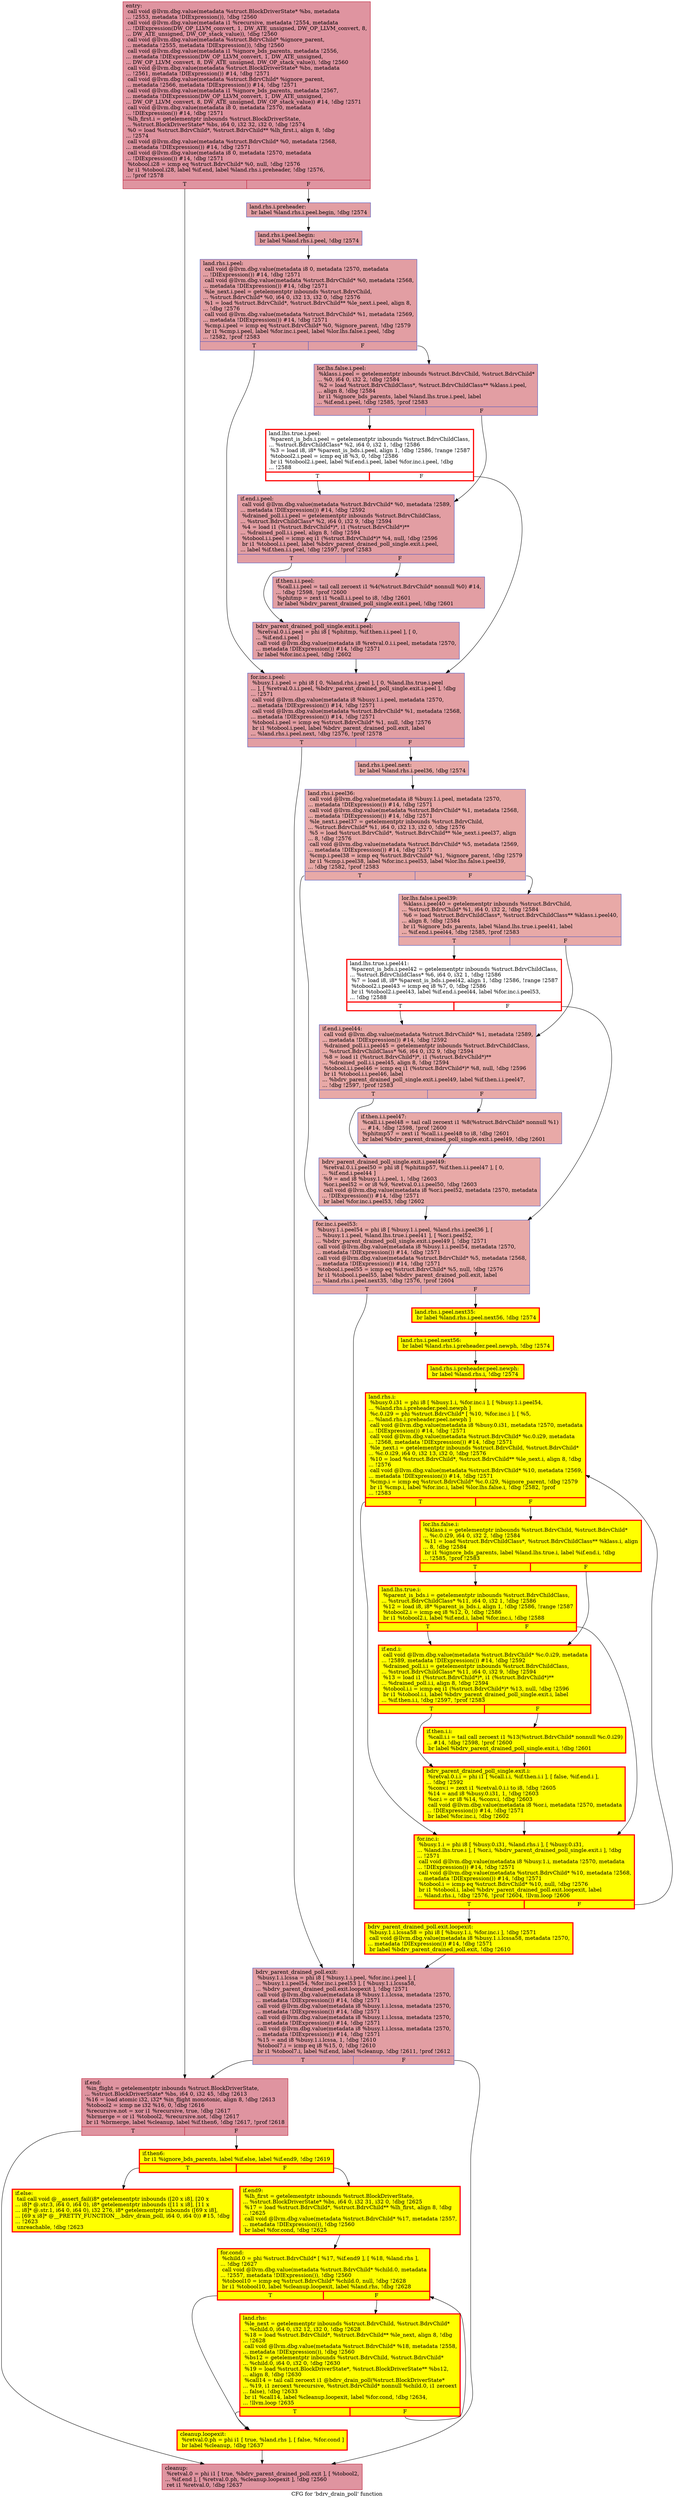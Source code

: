 digraph "CFG for 'bdrv_drain_poll' function" {
	label="CFG for 'bdrv_drain_poll' function";

	Node0x55cda42aee20 [shape=record,color="#b70d28ff", style=filled, fillcolor="#b70d2870",label="{entry:\l  call void @llvm.dbg.value(metadata %struct.BlockDriverState* %bs, metadata\l... !2553, metadata !DIExpression()), !dbg !2560\l  call void @llvm.dbg.value(metadata i1 %recursive, metadata !2554, metadata\l... !DIExpression(DW_OP_LLVM_convert, 1, DW_ATE_unsigned, DW_OP_LLVM_convert, 8,\l... DW_ATE_unsigned, DW_OP_stack_value)), !dbg !2560\l  call void @llvm.dbg.value(metadata %struct.BdrvChild* %ignore_parent,\l... metadata !2555, metadata !DIExpression()), !dbg !2560\l  call void @llvm.dbg.value(metadata i1 %ignore_bds_parents, metadata !2556,\l... metadata !DIExpression(DW_OP_LLVM_convert, 1, DW_ATE_unsigned,\l... DW_OP_LLVM_convert, 8, DW_ATE_unsigned, DW_OP_stack_value)), !dbg !2560\l  call void @llvm.dbg.value(metadata %struct.BlockDriverState* %bs, metadata\l... !2561, metadata !DIExpression()) #14, !dbg !2571\l  call void @llvm.dbg.value(metadata %struct.BdrvChild* %ignore_parent,\l... metadata !2566, metadata !DIExpression()) #14, !dbg !2571\l  call void @llvm.dbg.value(metadata i1 %ignore_bds_parents, metadata !2567,\l... metadata !DIExpression(DW_OP_LLVM_convert, 1, DW_ATE_unsigned,\l... DW_OP_LLVM_convert, 8, DW_ATE_unsigned, DW_OP_stack_value)) #14, !dbg !2571\l  call void @llvm.dbg.value(metadata i8 0, metadata !2570, metadata\l... !DIExpression()) #14, !dbg !2571\l  %lh_first.i = getelementptr inbounds %struct.BlockDriverState,\l... %struct.BlockDriverState* %bs, i64 0, i32 32, i32 0, !dbg !2574\l  %0 = load %struct.BdrvChild*, %struct.BdrvChild** %lh_first.i, align 8, !dbg\l... !2574\l  call void @llvm.dbg.value(metadata %struct.BdrvChild* %0, metadata !2568,\l... metadata !DIExpression()) #14, !dbg !2571\l  call void @llvm.dbg.value(metadata i8 0, metadata !2570, metadata\l... !DIExpression()) #14, !dbg !2571\l  %tobool.i28 = icmp eq %struct.BdrvChild* %0, null, !dbg !2576\l  br i1 %tobool.i28, label %if.end, label %land.rhs.i.preheader, !dbg !2576,\l... !prof !2578\l|{<s0>T|<s1>F}}"];
	Node0x55cda42aee20:s0 -> Node0x55cda42bbd20;
	Node0x55cda42aee20:s1 -> Node0x55cda46fb160;
	Node0x55cda46fb160 [shape=record,color="#3d50c3ff", style=filled, fillcolor="#be242e70",label="{land.rhs.i.preheader:                             \l  br label %land.rhs.i.peel.begin, !dbg !2574\l}"];
	Node0x55cda46fb160 -> Node0x55cda448f800;
	Node0x55cda448f800 [shape=record,color="#3d50c3ff", style=filled, fillcolor="#be242e70",label="{land.rhs.i.peel.begin:                            \l  br label %land.rhs.i.peel, !dbg !2574\l}"];
	Node0x55cda448f800 -> Node0x55cda45d1f10;
	Node0x55cda45d1f10 [shape=record,color="#3d50c3ff", style=filled, fillcolor="#be242e70",label="{land.rhs.i.peel:                                  \l  call void @llvm.dbg.value(metadata i8 0, metadata !2570, metadata\l... !DIExpression()) #14, !dbg !2571\l  call void @llvm.dbg.value(metadata %struct.BdrvChild* %0, metadata !2568,\l... metadata !DIExpression()) #14, !dbg !2571\l  %le_next.i.peel = getelementptr inbounds %struct.BdrvChild,\l... %struct.BdrvChild* %0, i64 0, i32 13, i32 0, !dbg !2576\l  %1 = load %struct.BdrvChild*, %struct.BdrvChild** %le_next.i.peel, align 8,\l... !dbg !2576\l  call void @llvm.dbg.value(metadata %struct.BdrvChild* %1, metadata !2569,\l... metadata !DIExpression()) #14, !dbg !2571\l  %cmp.i.peel = icmp eq %struct.BdrvChild* %0, %ignore_parent, !dbg !2579\l  br i1 %cmp.i.peel, label %for.inc.i.peel, label %lor.lhs.false.i.peel, !dbg\l... !2582, !prof !2583\l|{<s0>T|<s1>F}}"];
	Node0x55cda45d1f10:s0 -> Node0x55cda4414d10;
	Node0x55cda45d1f10:s1 -> Node0x55cda4710830;
	Node0x55cda4710830 [shape=record,color="#3d50c3ff", style=filled, fillcolor="#be242e70",label="{lor.lhs.false.i.peel:                             \l  %klass.i.peel = getelementptr inbounds %struct.BdrvChild, %struct.BdrvChild*\l... %0, i64 0, i32 2, !dbg !2584\l  %2 = load %struct.BdrvChildClass*, %struct.BdrvChildClass** %klass.i.peel,\l... align 8, !dbg !2584\l  br i1 %ignore_bds_parents, label %land.lhs.true.i.peel, label\l... %if.end.i.peel, !dbg !2585, !prof !2583\l|{<s0>T|<s1>F}}"];
	Node0x55cda4710830:s0 -> Node0x55cda44adb60;
	Node0x55cda4710830:s1 -> Node0x55cda4619ec0;
	Node0x55cda44adb60 [shape=record,penwidth=3.0, color="red",label="{land.lhs.true.i.peel:                             \l  %parent_is_bds.i.peel = getelementptr inbounds %struct.BdrvChildClass,\l... %struct.BdrvChildClass* %2, i64 0, i32 1, !dbg !2586\l  %3 = load i8, i8* %parent_is_bds.i.peel, align 1, !dbg !2586, !range !2587\l  %tobool2.i.peel = icmp eq i8 %3, 0, !dbg !2586\l  br i1 %tobool2.i.peel, label %if.end.i.peel, label %for.inc.i.peel, !dbg\l... !2588\l|{<s0>T|<s1>F}}"];
	Node0x55cda44adb60:s0 -> Node0x55cda4619ec0;
	Node0x55cda44adb60:s1 -> Node0x55cda4414d10;
	Node0x55cda4619ec0 [shape=record,color="#3d50c3ff", style=filled, fillcolor="#be242e70",label="{if.end.i.peel:                                    \l  call void @llvm.dbg.value(metadata %struct.BdrvChild* %0, metadata !2589,\l... metadata !DIExpression()) #14, !dbg !2592\l  %drained_poll.i.i.peel = getelementptr inbounds %struct.BdrvChildClass,\l... %struct.BdrvChildClass* %2, i64 0, i32 9, !dbg !2594\l  %4 = load i1 (%struct.BdrvChild*)*, i1 (%struct.BdrvChild*)**\l... %drained_poll.i.i.peel, align 8, !dbg !2594\l  %tobool.i.i.peel = icmp eq i1 (%struct.BdrvChild*)* %4, null, !dbg !2596\l  br i1 %tobool.i.i.peel, label %bdrv_parent_drained_poll_single.exit.i.peel,\l... label %if.then.i.i.peel, !dbg !2597, !prof !2583\l|{<s0>T|<s1>F}}"];
	Node0x55cda4619ec0:s0 -> Node0x55cda431a0f0;
	Node0x55cda4619ec0:s1 -> Node0x55cda473cc20;
	Node0x55cda473cc20 [shape=record,color="#3d50c3ff", style=filled, fillcolor="#be242e70",label="{if.then.i.i.peel:                                 \l  %call.i.i.peel = tail call zeroext i1 %4(%struct.BdrvChild* nonnull %0) #14,\l... !dbg !2598, !prof !2600\l  %phitmp = zext i1 %call.i.i.peel to i8, !dbg !2601\l  br label %bdrv_parent_drained_poll_single.exit.i.peel, !dbg !2601\l}"];
	Node0x55cda473cc20 -> Node0x55cda431a0f0;
	Node0x55cda431a0f0 [shape=record,color="#3d50c3ff", style=filled, fillcolor="#be242e70",label="{bdrv_parent_drained_poll_single.exit.i.peel:      \l  %retval.0.i.i.peel = phi i8 [ %phitmp, %if.then.i.i.peel ], [ 0,\l... %if.end.i.peel ]\l  call void @llvm.dbg.value(metadata i8 %retval.0.i.i.peel, metadata !2570,\l... metadata !DIExpression()) #14, !dbg !2571\l  br label %for.inc.i.peel, !dbg !2602\l}"];
	Node0x55cda431a0f0 -> Node0x55cda4414d10;
	Node0x55cda4414d10 [shape=record,color="#3d50c3ff", style=filled, fillcolor="#be242e70",label="{for.inc.i.peel:                                   \l  %busy.1.i.peel = phi i8 [ 0, %land.rhs.i.peel ], [ 0, %land.lhs.true.i.peel\l... ], [ %retval.0.i.i.peel, %bdrv_parent_drained_poll_single.exit.i.peel ], !dbg\l... !2571\l  call void @llvm.dbg.value(metadata i8 %busy.1.i.peel, metadata !2570,\l... metadata !DIExpression()) #14, !dbg !2571\l  call void @llvm.dbg.value(metadata %struct.BdrvChild* %1, metadata !2568,\l... metadata !DIExpression()) #14, !dbg !2571\l  %tobool.i.peel = icmp eq %struct.BdrvChild* %1, null, !dbg !2576\l  br i1 %tobool.i.peel, label %bdrv_parent_drained_poll.exit, label\l... %land.rhs.i.peel.next, !dbg !2576, !prof !2578\l|{<s0>T|<s1>F}}"];
	Node0x55cda4414d10:s0 -> Node0x55cda44a69d0;
	Node0x55cda4414d10:s1 -> Node0x55cda45d2590;
	Node0x55cda45d2590 [shape=record,color="#3d50c3ff", style=filled, fillcolor="#ca3b3770",label="{land.rhs.i.peel.next:                             \l  br label %land.rhs.i.peel36, !dbg !2574\l}"];
	Node0x55cda45d2590 -> Node0x55cda45cadc0;
	Node0x55cda45cadc0 [shape=record,color="#3d50c3ff", style=filled, fillcolor="#ca3b3770",label="{land.rhs.i.peel36:                                \l  call void @llvm.dbg.value(metadata i8 %busy.1.i.peel, metadata !2570,\l... metadata !DIExpression()) #14, !dbg !2571\l  call void @llvm.dbg.value(metadata %struct.BdrvChild* %1, metadata !2568,\l... metadata !DIExpression()) #14, !dbg !2571\l  %le_next.i.peel37 = getelementptr inbounds %struct.BdrvChild,\l... %struct.BdrvChild* %1, i64 0, i32 13, i32 0, !dbg !2576\l  %5 = load %struct.BdrvChild*, %struct.BdrvChild** %le_next.i.peel37, align\l... 8, !dbg !2576\l  call void @llvm.dbg.value(metadata %struct.BdrvChild* %5, metadata !2569,\l... metadata !DIExpression()) #14, !dbg !2571\l  %cmp.i.peel38 = icmp eq %struct.BdrvChild* %1, %ignore_parent, !dbg !2579\l  br i1 %cmp.i.peel38, label %for.inc.i.peel53, label %lor.lhs.false.i.peel39,\l... !dbg !2582, !prof !2583\l|{<s0>T|<s1>F}}"];
	Node0x55cda45cadc0:s0 -> Node0x55cda46fe960;
	Node0x55cda45cadc0:s1 -> Node0x55cda461db10;
	Node0x55cda461db10 [shape=record,color="#3d50c3ff", style=filled, fillcolor="#ca3b3770",label="{lor.lhs.false.i.peel39:                           \l  %klass.i.peel40 = getelementptr inbounds %struct.BdrvChild,\l... %struct.BdrvChild* %1, i64 0, i32 2, !dbg !2584\l  %6 = load %struct.BdrvChildClass*, %struct.BdrvChildClass** %klass.i.peel40,\l... align 8, !dbg !2584\l  br i1 %ignore_bds_parents, label %land.lhs.true.i.peel41, label\l... %if.end.i.peel44, !dbg !2585, !prof !2583\l|{<s0>T|<s1>F}}"];
	Node0x55cda461db10:s0 -> Node0x55cda46fecc0;
	Node0x55cda461db10:s1 -> Node0x55cda4419a50;
	Node0x55cda46fecc0 [shape=record,penwidth=3.0, color="red",label="{land.lhs.true.i.peel41:                           \l  %parent_is_bds.i.peel42 = getelementptr inbounds %struct.BdrvChildClass,\l... %struct.BdrvChildClass* %6, i64 0, i32 1, !dbg !2586\l  %7 = load i8, i8* %parent_is_bds.i.peel42, align 1, !dbg !2586, !range !2587\l  %tobool2.i.peel43 = icmp eq i8 %7, 0, !dbg !2586\l  br i1 %tobool2.i.peel43, label %if.end.i.peel44, label %for.inc.i.peel53,\l... !dbg !2588\l|{<s0>T|<s1>F}}"];
	Node0x55cda46fecc0:s0 -> Node0x55cda4419a50;
	Node0x55cda46fecc0:s1 -> Node0x55cda46fe960;
	Node0x55cda4419a50 [shape=record,color="#3d50c3ff", style=filled, fillcolor="#ca3b3770",label="{if.end.i.peel44:                                  \l  call void @llvm.dbg.value(metadata %struct.BdrvChild* %1, metadata !2589,\l... metadata !DIExpression()) #14, !dbg !2592\l  %drained_poll.i.i.peel45 = getelementptr inbounds %struct.BdrvChildClass,\l... %struct.BdrvChildClass* %6, i64 0, i32 9, !dbg !2594\l  %8 = load i1 (%struct.BdrvChild*)*, i1 (%struct.BdrvChild*)**\l... %drained_poll.i.i.peel45, align 8, !dbg !2594\l  %tobool.i.i.peel46 = icmp eq i1 (%struct.BdrvChild*)* %8, null, !dbg !2596\l  br i1 %tobool.i.i.peel46, label\l... %bdrv_parent_drained_poll_single.exit.i.peel49, label %if.then.i.i.peel47,\l... !dbg !2597, !prof !2583\l|{<s0>T|<s1>F}}"];
	Node0x55cda4419a50:s0 -> Node0x55cda460c000;
	Node0x55cda4419a50:s1 -> Node0x55cda460bf80;
	Node0x55cda460bf80 [shape=record,color="#3d50c3ff", style=filled, fillcolor="#ca3b3770",label="{if.then.i.i.peel47:                               \l  %call.i.i.peel48 = tail call zeroext i1 %8(%struct.BdrvChild* nonnull %1)\l... #14, !dbg !2598, !prof !2600\l  %phitmp57 = zext i1 %call.i.i.peel48 to i8, !dbg !2601\l  br label %bdrv_parent_drained_poll_single.exit.i.peel49, !dbg !2601\l}"];
	Node0x55cda460bf80 -> Node0x55cda460c000;
	Node0x55cda460c000 [shape=record,color="#3d50c3ff", style=filled, fillcolor="#ca3b3770",label="{bdrv_parent_drained_poll_single.exit.i.peel49:    \l  %retval.0.i.i.peel50 = phi i8 [ %phitmp57, %if.then.i.i.peel47 ], [ 0,\l... %if.end.i.peel44 ]\l  %9 = and i8 %busy.1.i.peel, 1, !dbg !2603\l  %or.i.peel52 = or i8 %9, %retval.0.i.i.peel50, !dbg !2603\l  call void @llvm.dbg.value(metadata i8 %or.i.peel52, metadata !2570, metadata\l... !DIExpression()) #14, !dbg !2571\l  br label %for.inc.i.peel53, !dbg !2602\l}"];
	Node0x55cda460c000 -> Node0x55cda46fe960;
	Node0x55cda46fe960 [shape=record,color="#3d50c3ff", style=filled, fillcolor="#ca3b3770",label="{for.inc.i.peel53:                                 \l  %busy.1.i.peel54 = phi i8 [ %busy.1.i.peel, %land.rhs.i.peel36 ], [\l... %busy.1.i.peel, %land.lhs.true.i.peel41 ], [ %or.i.peel52,\l... %bdrv_parent_drained_poll_single.exit.i.peel49 ], !dbg !2571\l  call void @llvm.dbg.value(metadata i8 %busy.1.i.peel54, metadata !2570,\l... metadata !DIExpression()) #14, !dbg !2571\l  call void @llvm.dbg.value(metadata %struct.BdrvChild* %5, metadata !2568,\l... metadata !DIExpression()) #14, !dbg !2571\l  %tobool.i.peel55 = icmp eq %struct.BdrvChild* %5, null, !dbg !2576\l  br i1 %tobool.i.peel55, label %bdrv_parent_drained_poll.exit, label\l... %land.rhs.i.peel.next35, !dbg !2576, !prof !2604\l|{<s0>T|<s1>F}}"];
	Node0x55cda46fe960:s0 -> Node0x55cda44a69d0;
	Node0x55cda46fe960:s1 -> Node0x55cda46093c0;
	Node0x55cda46093c0 [shape=record,penwidth=3.0, style="filled", color="red", fillcolor="yellow",label="{land.rhs.i.peel.next35:                           \l  br label %land.rhs.i.peel.next56, !dbg !2574\l}"];
	Node0x55cda46093c0 -> Node0x55cda472bc20;
	Node0x55cda472bc20 [shape=record,penwidth=3.0, style="filled", color="red", fillcolor="yellow",label="{land.rhs.i.peel.next56:                           \l  br label %land.rhs.i.preheader.peel.newph, !dbg !2574\l}"];
	Node0x55cda472bc20 -> Node0x55cda45d33a0;
	Node0x55cda45d33a0 [shape=record,penwidth=3.0, style="filled", color="red", fillcolor="yellow",label="{land.rhs.i.preheader.peel.newph:                  \l  br label %land.rhs.i, !dbg !2574\l}"];
	Node0x55cda45d33a0 -> Node0x55cda45b3920;
	Node0x55cda45b3920 [shape=record,penwidth=3.0, style="filled", color="red", fillcolor="yellow",label="{land.rhs.i:                                       \l  %busy.0.i31 = phi i8 [ %busy.1.i, %for.inc.i ], [ %busy.1.i.peel54,\l... %land.rhs.i.preheader.peel.newph ]\l  %c.0.i29 = phi %struct.BdrvChild* [ %10, %for.inc.i ], [ %5,\l... %land.rhs.i.preheader.peel.newph ]\l  call void @llvm.dbg.value(metadata i8 %busy.0.i31, metadata !2570, metadata\l... !DIExpression()) #14, !dbg !2571\l  call void @llvm.dbg.value(metadata %struct.BdrvChild* %c.0.i29, metadata\l... !2568, metadata !DIExpression()) #14, !dbg !2571\l  %le_next.i = getelementptr inbounds %struct.BdrvChild, %struct.BdrvChild*\l... %c.0.i29, i64 0, i32 13, i32 0, !dbg !2576\l  %10 = load %struct.BdrvChild*, %struct.BdrvChild** %le_next.i, align 8, !dbg\l... !2576\l  call void @llvm.dbg.value(metadata %struct.BdrvChild* %10, metadata !2569,\l... metadata !DIExpression()) #14, !dbg !2571\l  %cmp.i = icmp eq %struct.BdrvChild* %c.0.i29, %ignore_parent, !dbg !2579\l  br i1 %cmp.i, label %for.inc.i, label %lor.lhs.false.i, !dbg !2582, !prof\l... !2583\l|{<s0>T|<s1>F}}"];
	Node0x55cda45b3920:s0 -> Node0x55cda465c400;
	Node0x55cda45b3920:s1 -> Node0x55cda4421e50;
	Node0x55cda4421e50 [shape=record,penwidth=3.0, style="filled", color="red", fillcolor="yellow",label="{lor.lhs.false.i:                                  \l  %klass.i = getelementptr inbounds %struct.BdrvChild, %struct.BdrvChild*\l... %c.0.i29, i64 0, i32 2, !dbg !2584\l  %11 = load %struct.BdrvChildClass*, %struct.BdrvChildClass** %klass.i, align\l... 8, !dbg !2584\l  br i1 %ignore_bds_parents, label %land.lhs.true.i, label %if.end.i, !dbg\l... !2585, !prof !2583\l|{<s0>T|<s1>F}}"];
	Node0x55cda4421e50:s0 -> Node0x55cda4661420;
	Node0x55cda4421e50:s1 -> Node0x55cda45a95f0;
	Node0x55cda4661420 [shape=record,penwidth=3.0, style="filled", color="red", fillcolor="yellow",label="{land.lhs.true.i:                                  \l  %parent_is_bds.i = getelementptr inbounds %struct.BdrvChildClass,\l... %struct.BdrvChildClass* %11, i64 0, i32 1, !dbg !2586\l  %12 = load i8, i8* %parent_is_bds.i, align 1, !dbg !2586, !range !2587\l  %tobool2.i = icmp eq i8 %12, 0, !dbg !2586\l  br i1 %tobool2.i, label %if.end.i, label %for.inc.i, !dbg !2588\l|{<s0>T|<s1>F}}"];
	Node0x55cda4661420:s0 -> Node0x55cda45a95f0;
	Node0x55cda4661420:s1 -> Node0x55cda465c400;
	Node0x55cda45a95f0 [shape=record,penwidth=3.0, style="filled", color="red", fillcolor="yellow",label="{if.end.i:                                         \l  call void @llvm.dbg.value(metadata %struct.BdrvChild* %c.0.i29, metadata\l... !2589, metadata !DIExpression()) #14, !dbg !2592\l  %drained_poll.i.i = getelementptr inbounds %struct.BdrvChildClass,\l... %struct.BdrvChildClass* %11, i64 0, i32 9, !dbg !2594\l  %13 = load i1 (%struct.BdrvChild*)*, i1 (%struct.BdrvChild*)**\l... %drained_poll.i.i, align 8, !dbg !2594\l  %tobool.i.i = icmp eq i1 (%struct.BdrvChild*)* %13, null, !dbg !2596\l  br i1 %tobool.i.i, label %bdrv_parent_drained_poll_single.exit.i, label\l... %if.then.i.i, !dbg !2597, !prof !2583\l|{<s0>T|<s1>F}}"];
	Node0x55cda45a95f0:s0 -> Node0x55cda44fcd70;
	Node0x55cda45a95f0:s1 -> Node0x55cda46fc340;
	Node0x55cda46fc340 [shape=record,penwidth=3.0, style="filled", color="red", fillcolor="yellow",label="{if.then.i.i:                                      \l  %call.i.i = tail call zeroext i1 %13(%struct.BdrvChild* nonnull %c.0.i29)\l... #14, !dbg !2598, !prof !2600\l  br label %bdrv_parent_drained_poll_single.exit.i, !dbg !2601\l}"];
	Node0x55cda46fc340 -> Node0x55cda44fcd70;
	Node0x55cda44fcd70 [shape=record,penwidth=3.0, style="filled", color="red", fillcolor="yellow",label="{bdrv_parent_drained_poll_single.exit.i:           \l  %retval.0.i.i = phi i1 [ %call.i.i, %if.then.i.i ], [ false, %if.end.i ],\l... !dbg !2592\l  %conv.i = zext i1 %retval.0.i.i to i8, !dbg !2605\l  %14 = and i8 %busy.0.i31, 1, !dbg !2603\l  %or.i = or i8 %14, %conv.i, !dbg !2603\l  call void @llvm.dbg.value(metadata i8 %or.i, metadata !2570, metadata\l... !DIExpression()) #14, !dbg !2571\l  br label %for.inc.i, !dbg !2602\l}"];
	Node0x55cda44fcd70 -> Node0x55cda465c400;
	Node0x55cda465c400 [shape=record,penwidth=3.0, style="filled", color="red", fillcolor="yellow",label="{for.inc.i:                                        \l  %busy.1.i = phi i8 [ %busy.0.i31, %land.rhs.i ], [ %busy.0.i31,\l... %land.lhs.true.i ], [ %or.i, %bdrv_parent_drained_poll_single.exit.i ], !dbg\l... !2571\l  call void @llvm.dbg.value(metadata i8 %busy.1.i, metadata !2570, metadata\l... !DIExpression()) #14, !dbg !2571\l  call void @llvm.dbg.value(metadata %struct.BdrvChild* %10, metadata !2568,\l... metadata !DIExpression()) #14, !dbg !2571\l  %tobool.i = icmp eq %struct.BdrvChild* %10, null, !dbg !2576\l  br i1 %tobool.i, label %bdrv_parent_drained_poll.exit.loopexit, label\l... %land.rhs.i, !dbg !2576, !prof !2604, !llvm.loop !2606\l|{<s0>T|<s1>F}}"];
	Node0x55cda465c400:s0 -> Node0x55cda4624500;
	Node0x55cda465c400:s1 -> Node0x55cda45b3920;
	Node0x55cda4624500 [shape=record,penwidth=3.0, style="filled", color="red", fillcolor="yellow",label="{bdrv_parent_drained_poll.exit.loopexit:           \l  %busy.1.i.lcssa58 = phi i8 [ %busy.1.i, %for.inc.i ], !dbg !2571\l  call void @llvm.dbg.value(metadata i8 %busy.1.i.lcssa58, metadata !2570,\l... metadata !DIExpression()) #14, !dbg !2571\l  br label %bdrv_parent_drained_poll.exit, !dbg !2610\l}"];
	Node0x55cda4624500 -> Node0x55cda44a69d0;
	Node0x55cda44a69d0 [shape=record,color="#3d50c3ff", style=filled, fillcolor="#be242e70",label="{bdrv_parent_drained_poll.exit:                    \l  %busy.1.i.lcssa = phi i8 [ %busy.1.i.peel, %for.inc.i.peel ], [\l... %busy.1.i.peel54, %for.inc.i.peel53 ], [ %busy.1.i.lcssa58,\l... %bdrv_parent_drained_poll.exit.loopexit ], !dbg !2571\l  call void @llvm.dbg.value(metadata i8 %busy.1.i.lcssa, metadata !2570,\l... metadata !DIExpression()) #14, !dbg !2571\l  call void @llvm.dbg.value(metadata i8 %busy.1.i.lcssa, metadata !2570,\l... metadata !DIExpression()) #14, !dbg !2571\l  call void @llvm.dbg.value(metadata i8 %busy.1.i.lcssa, metadata !2570,\l... metadata !DIExpression()) #14, !dbg !2571\l  call void @llvm.dbg.value(metadata i8 %busy.1.i.lcssa, metadata !2570,\l... metadata !DIExpression()) #14, !dbg !2571\l  %15 = and i8 %busy.1.i.lcssa, 1, !dbg !2610\l  %tobool7.i = icmp eq i8 %15, 0, !dbg !2610\l  br i1 %tobool7.i, label %if.end, label %cleanup, !dbg !2611, !prof !2612\l|{<s0>T|<s1>F}}"];
	Node0x55cda44a69d0:s0 -> Node0x55cda42bbd20;
	Node0x55cda44a69d0:s1 -> Node0x55cda4285cb0;
	Node0x55cda42bbd20 [shape=record,color="#b70d28ff", style=filled, fillcolor="#b70d2870",label="{if.end:                                           \l  %in_flight = getelementptr inbounds %struct.BlockDriverState,\l... %struct.BlockDriverState* %bs, i64 0, i32 45, !dbg !2613\l  %16 = load atomic i32, i32* %in_flight monotonic, align 8, !dbg !2613\l  %tobool2 = icmp ne i32 %16, 0, !dbg !2616\l  %recursive.not = xor i1 %recursive, true, !dbg !2617\l  %brmerge = or i1 %tobool2, %recursive.not, !dbg !2617\l  br i1 %brmerge, label %cleanup, label %if.then6, !dbg !2617, !prof !2618\l|{<s0>T|<s1>F}}"];
	Node0x55cda42bbd20:s0 -> Node0x55cda4285cb0;
	Node0x55cda42bbd20:s1 -> Node0x55cda42bd830;
	Node0x55cda42bd830 [shape=record,penwidth=3.0, style="filled", color="red", fillcolor="yellow",label="{if.then6:                                         \l  br i1 %ignore_bds_parents, label %if.else, label %if.end9, !dbg !2619\l|{<s0>T|<s1>F}}"];
	Node0x55cda42bd830:s0 -> Node0x55cda42bdd10;
	Node0x55cda42bd830:s1 -> Node0x55cda42bdca0;
	Node0x55cda42bdd10 [shape=record,penwidth=3.0, style="filled", color="red", fillcolor="yellow",label="{if.else:                                          \l  tail call void @__assert_fail(i8* getelementptr inbounds ([20 x i8], [20 x\l... i8]* @.str.3, i64 0, i64 0), i8* getelementptr inbounds ([11 x i8], [11 x\l... i8]* @.str.1, i64 0, i64 0), i32 276, i8* getelementptr inbounds ([69 x i8],\l... [69 x i8]* @__PRETTY_FUNCTION__.bdrv_drain_poll, i64 0, i64 0)) #15, !dbg\l... !2623\l  unreachable, !dbg !2623\l}"];
	Node0x55cda42bdca0 [shape=record,penwidth=3.0, style="filled", color="red", fillcolor="yellow",label="{if.end9:                                          \l  %lh_first = getelementptr inbounds %struct.BlockDriverState,\l... %struct.BlockDriverState* %bs, i64 0, i32 31, i32 0, !dbg !2625\l  %17 = load %struct.BdrvChild*, %struct.BdrvChild** %lh_first, align 8, !dbg\l... !2625\l  call void @llvm.dbg.value(metadata %struct.BdrvChild* %17, metadata !2557,\l... metadata !DIExpression()), !dbg !2560\l  br label %for.cond, !dbg !2625\l}"];
	Node0x55cda42bdca0 -> Node0x55cda42be960;
	Node0x55cda42be960 [shape=record,penwidth=3.0, style="filled", color="red", fillcolor="yellow",label="{for.cond:                                         \l  %child.0 = phi %struct.BdrvChild* [ %17, %if.end9 ], [ %18, %land.rhs ],\l... !dbg !2627\l  call void @llvm.dbg.value(metadata %struct.BdrvChild* %child.0, metadata\l... !2557, metadata !DIExpression()), !dbg !2560\l  %tobool10 = icmp eq %struct.BdrvChild* %child.0, null, !dbg !2628\l  br i1 %tobool10, label %cleanup.loopexit, label %land.rhs, !dbg !2628\l|{<s0>T|<s1>F}}"];
	Node0x55cda42be960:s0 -> Node0x55cda47b8380;
	Node0x55cda42be960:s1 -> Node0x55cda42becf0;
	Node0x55cda42becf0 [shape=record,penwidth=3.0, style="filled", color="red", fillcolor="yellow",label="{land.rhs:                                         \l  %le_next = getelementptr inbounds %struct.BdrvChild, %struct.BdrvChild*\l... %child.0, i64 0, i32 12, i32 0, !dbg !2628\l  %18 = load %struct.BdrvChild*, %struct.BdrvChild** %le_next, align 8, !dbg\l... !2628\l  call void @llvm.dbg.value(metadata %struct.BdrvChild* %18, metadata !2558,\l... metadata !DIExpression()), !dbg !2560\l  %bs12 = getelementptr inbounds %struct.BdrvChild, %struct.BdrvChild*\l... %child.0, i64 0, i32 0, !dbg !2630\l  %19 = load %struct.BlockDriverState*, %struct.BlockDriverState** %bs12,\l... align 8, !dbg !2630\l  %call14 = tail call zeroext i1 @bdrv_drain_poll(%struct.BlockDriverState*\l... %19, i1 zeroext %recursive, %struct.BdrvChild* nonnull %child.0, i1 zeroext\l... false), !dbg !2633\l  br i1 %call14, label %cleanup.loopexit, label %for.cond, !dbg !2634,\l... !llvm.loop !2635\l|{<s0>T|<s1>F}}"];
	Node0x55cda42becf0:s0 -> Node0x55cda47b8380;
	Node0x55cda42becf0:s1 -> Node0x55cda42be960;
	Node0x55cda47b8380 [shape=record,penwidth=3.0, style="filled", color="red", fillcolor="yellow",label="{cleanup.loopexit:                                 \l  %retval.0.ph = phi i1 [ true, %land.rhs ], [ false, %for.cond ]\l  br label %cleanup, !dbg !2637\l}"];
	Node0x55cda47b8380 -> Node0x55cda4285cb0;
	Node0x55cda4285cb0 [shape=record,color="#b70d28ff", style=filled, fillcolor="#b70d2870",label="{cleanup:                                          \l  %retval.0 = phi i1 [ true, %bdrv_parent_drained_poll.exit ], [ %tobool2,\l... %if.end ], [ %retval.0.ph, %cleanup.loopexit ], !dbg !2560\l  ret i1 %retval.0, !dbg !2637\l}"];
}
